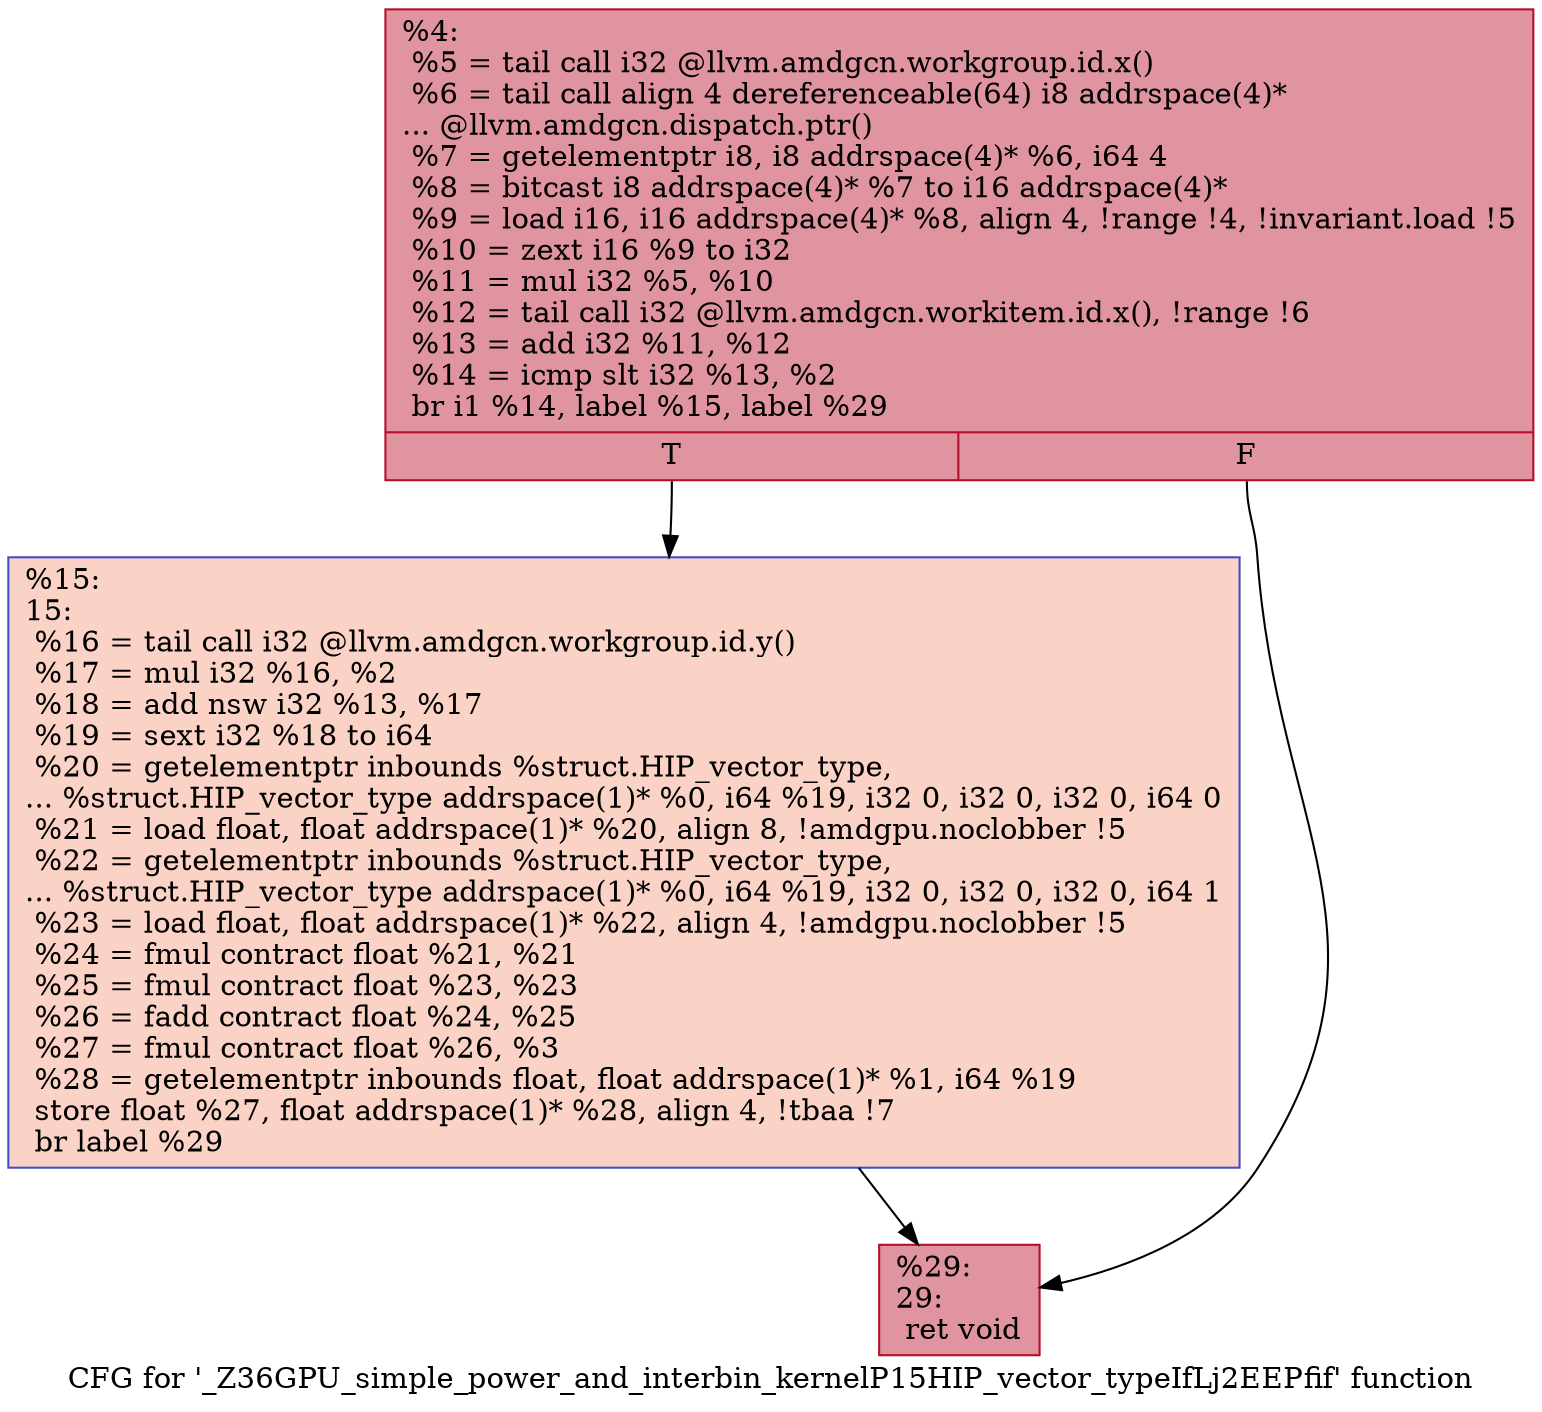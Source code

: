 digraph "CFG for '_Z36GPU_simple_power_and_interbin_kernelP15HIP_vector_typeIfLj2EEPfif' function" {
	label="CFG for '_Z36GPU_simple_power_and_interbin_kernelP15HIP_vector_typeIfLj2EEPfif' function";

	Node0x454ec80 [shape=record,color="#b70d28ff", style=filled, fillcolor="#b70d2870",label="{%4:\l  %5 = tail call i32 @llvm.amdgcn.workgroup.id.x()\l  %6 = tail call align 4 dereferenceable(64) i8 addrspace(4)*\l... @llvm.amdgcn.dispatch.ptr()\l  %7 = getelementptr i8, i8 addrspace(4)* %6, i64 4\l  %8 = bitcast i8 addrspace(4)* %7 to i16 addrspace(4)*\l  %9 = load i16, i16 addrspace(4)* %8, align 4, !range !4, !invariant.load !5\l  %10 = zext i16 %9 to i32\l  %11 = mul i32 %5, %10\l  %12 = tail call i32 @llvm.amdgcn.workitem.id.x(), !range !6\l  %13 = add i32 %11, %12\l  %14 = icmp slt i32 %13, %2\l  br i1 %14, label %15, label %29\l|{<s0>T|<s1>F}}"];
	Node0x454ec80:s0 -> Node0x4550b80;
	Node0x454ec80:s1 -> Node0x4550c10;
	Node0x4550b80 [shape=record,color="#3d50c3ff", style=filled, fillcolor="#f59c7d70",label="{%15:\l15:                                               \l  %16 = tail call i32 @llvm.amdgcn.workgroup.id.y()\l  %17 = mul i32 %16, %2\l  %18 = add nsw i32 %13, %17\l  %19 = sext i32 %18 to i64\l  %20 = getelementptr inbounds %struct.HIP_vector_type,\l... %struct.HIP_vector_type addrspace(1)* %0, i64 %19, i32 0, i32 0, i32 0, i64 0\l  %21 = load float, float addrspace(1)* %20, align 8, !amdgpu.noclobber !5\l  %22 = getelementptr inbounds %struct.HIP_vector_type,\l... %struct.HIP_vector_type addrspace(1)* %0, i64 %19, i32 0, i32 0, i32 0, i64 1\l  %23 = load float, float addrspace(1)* %22, align 4, !amdgpu.noclobber !5\l  %24 = fmul contract float %21, %21\l  %25 = fmul contract float %23, %23\l  %26 = fadd contract float %24, %25\l  %27 = fmul contract float %26, %3\l  %28 = getelementptr inbounds float, float addrspace(1)* %1, i64 %19\l  store float %27, float addrspace(1)* %28, align 4, !tbaa !7\l  br label %29\l}"];
	Node0x4550b80 -> Node0x4550c10;
	Node0x4550c10 [shape=record,color="#b70d28ff", style=filled, fillcolor="#b70d2870",label="{%29:\l29:                                               \l  ret void\l}"];
}
